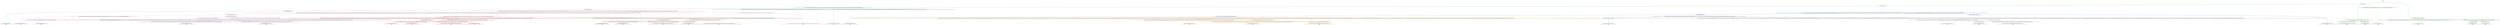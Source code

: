 digraph T {
	{
		rank=same
		78 [penwidth=3,colorscheme=set19,color=3,label="481;482;483;484;485;486;487;488;489;490_P\nP\n20% 19%"]
		75 [penwidth=3,colorscheme=set19,color=3,label="221;222;223;224;225;226;227;228;229;230;271;272;273;274;275;276;277;278;279;280_P\nP\n24% 0%"]
		73 [penwidth=3,colorscheme=set19,color=3,label="331;332;333;334;335;336;337;338;339;340_P\nP\n57% 0%"]
		71 [penwidth=3,colorscheme=set19,color=3,label="211;212;213;214;215;216;217;218;219;220_P\nP\n0% 29%"]
		68 [penwidth=3,colorscheme=set19,color=3,label="471;472;473;474;475;476;477;478;479;480_P\nP\n0% 12%"]
		65 [penwidth=3,colorscheme=set19,color=3,label="351;352;353;354;355;356;357;358;359;360_P\nP\n0% 11%"]
		63 [penwidth=3,colorscheme=set19,color=3,label="461;462;463;464;465;466;467;468;469;470_P\nP\n0% 28%"]
		62 [penwidth=3,colorscheme=set19,color=2,label="1141;1142;1143;1144;1145;1146;1147;1148;1149;1150_M1\nM1\n11%"]
		59 [penwidth=3,colorscheme=set19,color=2,label="1091;1092;1093;1094;1095;1096;1097;1098;1099;1100_M1\nM1\n38%"]
		56 [penwidth=3,colorscheme=set19,color=2,label="1511;1512;1513;1514;1515;1516;1517;1518;1519;1520_M1\nM1\n20%"]
		54 [penwidth=3,colorscheme=set19,color=2,label="1001;1002;1003;1004;1005;1006;1007;1008;1009;1010_M1\nM1\n32%"]
		52 [penwidth=3,colorscheme=set19,color=8,label="3882;3883;3884;3885;3886;3887;3888;3889;3890;3891_M2\nM2\n23%"]
		48 [penwidth=3,colorscheme=set19,color=8,label="3962;3963;3964;3965;3966;3967;3968;3969;3970;3971_M2\nM2\n24%"]
		46 [penwidth=3,colorscheme=set19,color=8,label="3942;3943;3944;3945;3946;3947;3948;3949;3950;3951_M2\nM2\n38%"]
		43 [penwidth=3,colorscheme=set19,color=8,label="1701;1702;1703;1704;1705;1706;1707;1708;1709;1710;1741;1742;1743;1744;1745;1746;1747;1748;1749;1750;1771;1772;1773;1774;1775;1776;1777;1778;1779;1780_M2\nM2\n15%"]
		41 [penwidth=3,colorscheme=set19,color=9,label="5212;5213;5214;5215;5216;5217;5218;5219;5220;5221_M3\nM3\n21%"]
		38 [penwidth=3,colorscheme=set19,color=9,label="4842;4843;4844;4845;4846;4847;4848;4849;4850;4851_M3\nM3\n60%"]
		36 [penwidth=3,colorscheme=set19,color=9,label="5402;5403;5404;5405;5406;5407;5408;5409;5410;5411;5462;5463;5464;5465;5466;5467;5468;5469;5470;5471_M3\nM3\n19%"]
		34 [penwidth=3,colorscheme=set19,color=7,label="5592;5593;5594;5595;5596;5597;5598;5599;5600;5601_M4\nM4\n13%"]
		32 [penwidth=3,colorscheme=set19,color=7,label="6092;6093;6094;6095;6096;6097;6098;6099;6100;6101_M4\nM4\n24%"]
		30 [penwidth=3,colorscheme=set19,color=7,label="5972;5973;5974;5975;5976;5977;5978;5979;5980;5981;6082;6083;6084;6085;6086;6087;6088;6089;6090;6091_M4\nM4\n15%"]
		28 [penwidth=3,colorscheme=set19,color=7,label="6062;6063;6064;6065;6066;6067;6068;6069;6070;6071_M4\nM4\n24%"]
		26 [penwidth=3,colorscheme=set19,color=7,label="5702;5703;5704;5705;5706;5707;5708;5709;5710;5711;5782;5783;5784;5785;5786;5787;5788;5789;5790;5791;5872;5873;5874;5875;5876;5877;5878;5879;5880;5881_M4\nM4\n23%"]
		24 [penwidth=3,colorscheme=set19,color=5,label="6282;6283;6284;6285;6286;6287;6288;6289;6290;6291_M5\nM5\n21%"]
		21 [penwidth=3,colorscheme=set19,color=5,label="6232;6233;6234;6235;6236;6237;6238;6239;6240;6241_M5\nM5\n40%"]
		19 [penwidth=3,colorscheme=set19,color=5,label="5612;5613;5614;5615;5616;5617;5618;5619;5620;5621;5802;5803;5804;5805;5806;5807;5808;5809;5810;5811_M5\nM5\n39%"]
		17 [penwidth=3,colorscheme=set19,color=4,label="6852;6853;6854;6855;6856;6857;6858;6859;6860;6861_M6\nM6\n31%"]
		15 [penwidth=3,colorscheme=set19,color=4,label="6632;6633;6634;6635;6636;6637;6638;6639;6640;6641_M6\nM6\n69%"]
		12 [penwidth=3,colorscheme=set19,color=1,label="6562;6563;6564;6565;6566;6567;6568;6569;6570;6571_M7\nM7\n27%"]
		10 [penwidth=3,colorscheme=set19,color=1,label="6502;6503;6504;6505;6506;6507;6508;6509;6510;6511;6552;6553;6554;6555;6556;6557;6558;6559;6560;6561_M7\nM7\n58%"]
		8 [penwidth=3,colorscheme=set19,color=1,label="6842;6843;6844;6845;6846;6847;6848;6849;6850;6851_M7\nM7\n15%"]
	}
	87 [penwidth=3,colorscheme=set19,color=3,label="GL"]
	86 [penwidth=3,colorscheme=set19,color=3,label="0"]
	85 [penwidth=3,colorscheme=set19,color=3,label="1;2;3;4;5;6;7;8;9;10"]
	84 [penwidth=3,colorscheme=set19,color=3,label="11;12;13;14;15;16;17;18;19;20"]
	83 [penwidth=3,colorscheme=set19,color=3,label="31;32;33;34;35;36;37;38;39;40;81;82;83;84;85;86;87;88;89;90;131;132;133;134;135;136;137;138;139;140;161;162;163;164;165;166;167;168;169;170;191;192;193;194;195;196;197;198;199;200;291;292;293;294;295;296;297;298;299;300;341;342;343;344;345;346;347;348;349;350;381;382;383;384;385;386;387;388;389;390"]
	82 [penwidth=3,colorscheme=set19,color=3,label="411;412;413;414;415;416;417;418;419;420"]
	81 [penwidth=3,colorscheme=set19,color=8,label="1581;1582;1583;1584;1585;1586;1587;1588;1589;1590;1631;1632;1633;1634;1635;1636;1637;1638;1639;1640;1801;1802;1803;1804;1805;1806;1807;1808;1809;1810;1871;1872;1873;1874;1875;1876;1877;1878;1879;1880;1941;1942;1943;1944;1945;1946;1947;1948;1949;1950;1981;1982;1983;1984;1985;1986;1987;1988;1989;1990;2051;2052;2053;2054;2055;2056;2057;2058;2059;2060;2071;2072;2073;2074;2075;2076;2077;2078;2079;2080;2101;2102;2103;2104;2105;2106;2107;2108;2109;2110;2151;2152;2153;2154;2155;2156;2157;2158;2159;2160;2211;2212;2213;2214;2215;2216;2217;2218;2219;2220;2241;2242;2243;2244;2245;2246;2247;2248;2249;2250;2271;2272;2273;2274;2275;2276;2277;2278;2279;2280;2331;2332;2333;2334;2335;2336;2337;2338;2339;2340;2391;2392;2393;2394;2395;2396;2397;2398;2399;2400;2431;2432;2433;2434;2435;2436;2437;2438;2439;2440;2471;2472;2473;2474;2475;2476;2477;2478;2479;2480;2541;2542;2543;2544;2545;2546;2547;2548;2549;2550;2571;2572;2573;2574;2575;2576;2577;2578;2579;2580;2631;2632;2633;2634;2635;2636;2637;2638;2639;2640;2681;2682;2683;2684;2685;2686;2687;2688;2689;2690;2741;2742;2743;2744;2745;2746;2747;2748;2749;2750;2821;2822;2823;2824;2825;2826;2827;2828;2829;2830;2851;2852;2853;2854;2855;2856;2857;2858;2859;2860;2881;2882;2883;2884;2885;2886;2887;2888;2889;2890;2941;2942;2943;2944;2945;2946;2947;2948;2949;2950;3021;3022;3023;3024;3025;3026;3027;3028;3029;3030;3051;3052;3053;3054;3055;3056;3057;3058;3059;3060;3081;3082;3083;3084;3085;3086;3087;3088;3089;3090;3141;3142;3143;3144;3145;3146;3147;3148;3149;3150;3221;3222;3223;3224;3225;3226;3227;3228;3229;3230;3271;3272;3273;3274;3275;3276;3277;3278;3279;3280;3321;3322;3323;3324;3325;3326;3327;3328;3329;3330;3371;3372;3373;3374;3375;3376;3377;3378;3379;3380;3381"]
	80 [penwidth=3,colorscheme=set19,color=8,label="3402;3403;3404;3405;3406;3407;3408;3409;3410;3411"]
	79 [penwidth=3,colorscheme=set19,color=3,label="481;482;483;484;485;486;487;488;489;490"]
	77 [penwidth=3,colorscheme=set19,color=3,label="21;22;23;24;25;26;27;28;29;30;111;112;113;114;115;116;117;118;119;120;151;152;153;154;155;156;157;158;159;160"]
	76 [penwidth=3,colorscheme=set19,color=3,label="221;222;223;224;225;226;227;228;229;230;271;272;273;274;275;276;277;278;279;280"]
	74 [penwidth=3,colorscheme=set19,color=3,label="331;332;333;334;335;336;337;338;339;340"]
	72 [penwidth=3,colorscheme=set19,color=3,label="51;52;53;54;55;56;57;58;59;60;101;102;103;104;105;106;107;108;109;110;171;172;173;174;175;176;177;178;179;180;211;212;213;214;215;216;217;218;219;220"]
	70 [penwidth=3,colorscheme=set19,color=3,label="41;42;43;44;45;46;47;48;49;50;61;62;63;64;65;66;67;68;69;70"]
	69 [penwidth=3,colorscheme=set19,color=3,label="91;92;93;94;95;96;97;98;99;100;141;142;143;144;145;146;147;148;149;150;251;252;253;254;255;256;257;258;259;260;321;322;323;324;325;326;327;328;329;330;361;362;363;364;365;366;367;368;369;370;391;392;393;394;395;396;397;398;399;400;421;422;423;424;425;426;427;428;429;430;471;472;473;474;475;476;477;478;479;480"]
	67 [penwidth=3,colorscheme=set19,color=3,label="201;202;203;204;205;206;207;208;209;210;241;242;243;244;245;246;247;248;249;250;261;262;263;264;265;266;267;268;269;270;301;302;303;304;305;306;307;308;309;310"]
	66 [penwidth=3,colorscheme=set19,color=3,label="351;352;353;354;355;356;357;358;359;360"]
	64 [penwidth=3,colorscheme=set19,color=3,label="461;462;463;464;465;466;467;468;469;470"]
	61 [penwidth=3,colorscheme=set19,color=2,label="971;972;973;974;975;976;977;978;979;980"]
	60 [penwidth=3,colorscheme=set19,color=2,label="1011;1012;1013;1014;1015;1016;1017;1018;1019;1020;1091;1092;1093;1094;1095;1096;1097;1098;1099;1100"]
	58 [penwidth=3,colorscheme=set19,color=2,label="1031;1032;1033;1034;1035;1036;1037;1038;1039;1040;1051;1052;1053;1054;1055;1056;1057;1058;1059;1060;1081;1082;1083;1084;1085;1086;1087;1088;1089;1090;1171;1172;1173;1174;1175;1176;1177;1178;1179;1180;1221;1222;1223;1224;1225;1226;1227;1228;1229;1230;1291;1292;1293;1294;1295;1296;1297;1298;1299;1300;1351;1352;1353;1354;1355;1356;1357;1358;1359;1360"]
	57 [penwidth=3,colorscheme=set19,color=2,label="1511;1512;1513;1514;1515;1516;1517;1518;1519;1520"]
	55 [penwidth=3,colorscheme=set19,color=2,label="1001;1002;1003;1004;1005;1006;1007;1008;1009;1010"]
	53 [penwidth=3,colorscheme=set19,color=8,label="3492;3493;3494;3495;3496;3497;3498;3499;3500;3501;3592;3593;3594;3595;3596;3597;3598;3599;3600;3601;3662;3663;3664;3665;3666;3667;3668;3669;3670;3671;3742;3743;3744;3745;3746;3747;3748;3749;3750;3751;3882;3883;3884;3885;3886;3887;3888;3889;3890;3891"]
	51 [penwidth=3,colorscheme=set19,color=8,label="3542;3543;3544;3545;3546;3547;3548;3549;3550;3551"]
	50 [penwidth=3,colorscheme=set19,color=8,label="3582;3583;3584;3585;3586;3587;3588;3589;3590;3591;3652;3653;3654;3655;3656;3657;3658;3659;3660;3661"]
	49 [penwidth=3,colorscheme=set19,color=8,label="3722;3723;3724;3725;3726;3727;3728;3729;3730;3731;3802;3803;3804;3805;3806;3807;3808;3809;3810;3811;3962;3963;3964;3965;3966;3967;3968;3969;3970;3971"]
	47 [penwidth=3,colorscheme=set19,color=8,label="3642;3643;3644;3645;3646;3647;3648;3649;3650;3651;3712;3713;3714;3715;3716;3717;3718;3719;3720;3721;3792;3793;3794;3795;3796;3797;3798;3799;3800;3801;3842;3843;3844;3845;3846;3847;3848;3849;3850;3851;3942;3943;3944;3945;3946;3947;3948;3949;3950;3951"]
	45 [penwidth=3,colorscheme=set19,color=8,label="3442;3443;3444;3445;3446;3447;3448;3449;3450;3451;3482;3483;3484;3485;3486;3487;3488;3489;3490;3491;3532;3533;3534;3535;3536;3537;3538;3539;3540;3541;3572;3573;3574;3575;3576;3577;3578;3579;3580;3581;3632;3633;3634;3635;3636;3637;3638;3639;3640;3641"]
	44 [penwidth=3,colorscheme=set19,color=8,label="1701;1702;1703;1704;1705;1706;1707;1708;1709;1710;1741;1742;1743;1744;1745;1746;1747;1748;1749;1750;1771;1772;1773;1774;1775;1776;1777;1778;1779;1780"]
	42 [penwidth=3,colorscheme=set19,color=9,label="4722;4723;4724;4725;4726;4727;4728;4729;4730;4731;4782;4783;4784;4785;4786;4787;4788;4789;4790;4791;4852;4853;4854;4855;4856;4857;4858;4859;4860;4861;4922;4923;4924;4925;4926;4927;4928;4929;4930;4931;5052;5053;5054;5055;5056;5057;5058;5059;5060;5061;5212;5213;5214;5215;5216;5217;5218;5219;5220;5221"]
	40 [penwidth=3,colorscheme=set19,color=9,label="4772;4773;4774;4775;4776;4777;4778;4779;4780;4781"]
	39 [penwidth=3,colorscheme=set19,color=9,label="4842;4843;4844;4845;4846;4847;4848;4849;4850;4851"]
	37 [penwidth=3,colorscheme=set19,color=9,label="5032;5033;5034;5035;5036;5037;5038;5039;5040;5041;5282;5283;5284;5285;5286;5287;5288;5289;5290;5291;5402;5403;5404;5405;5406;5407;5408;5409;5410;5411;5462;5463;5464;5465;5466;5467;5468;5469;5470;5471"]
	35 [penwidth=3,colorscheme=set19,color=7,label="5592;5593;5594;5595;5596;5597;5598;5599;5600;5601"]
	33 [penwidth=3,colorscheme=set19,color=7,label="5712;5713;5714;5715;5716;5717;5718;5719;5720;5721;5892;5893;5894;5895;5896;5897;5898;5899;5900;5901;6092;6093;6094;6095;6096;6097;6098;6099;6100;6101"]
	31 [penwidth=3,colorscheme=set19,color=7,label="5882;5883;5884;5885;5886;5887;5888;5889;5890;5891;5972;5973;5974;5975;5976;5977;5978;5979;5980;5981;6082;6083;6084;6085;6086;6087;6088;6089;6090;6091"]
	29 [penwidth=3,colorscheme=set19,color=7,label="6062;6063;6064;6065;6066;6067;6068;6069;6070;6071"]
	27 [penwidth=3,colorscheme=set19,color=7,label="5702;5703;5704;5705;5706;5707;5708;5709;5710;5711;5782;5783;5784;5785;5786;5787;5788;5789;5790;5791;5872;5873;5874;5875;5876;5877;5878;5879;5880;5881"]
	25 [penwidth=3,colorscheme=set19,color=5,label="5252;5253;5254;5255;5256;5257;5258;5259;5260;5261;5362;5363;5364;5365;5366;5367;5368;5369;5370;5371;5542;5543;5544;5545;5546;5547;5548;5549;5550;5551;5632;5633;5634;5635;5636;5637;5638;5639;5640;5641;5832;5833;5834;5835;5836;5837;5838;5839;5840;5841;5942;5943;5944;5945;5946;5947;5948;5949;5950;5951;6022;6023;6024;6025;6026;6027;6028;6029;6030;6031;6122;6123;6124;6125;6126;6127;6128;6129;6130;6131;6282;6283;6284;6285;6286;6287;6288;6289;6290;6291"]
	23 [penwidth=3,colorscheme=set19,color=5,label="5352;5353;5354;5355;5356;5357;5358;5359;5360;5361;5442;5443;5444;5445;5446;5447;5448;5449;5450;5451"]
	22 [penwidth=3,colorscheme=set19,color=5,label="5532;5533;5534;5535;5536;5537;5538;5539;5540;5541;5622;5623;5624;5625;5626;5627;5628;5629;5630;5631;5732;5733;5734;5735;5736;5737;5738;5739;5740;5741;5822;5823;5824;5825;5826;5827;5828;5829;5830;5831;5922;5923;5924;5925;5926;5927;5928;5929;5930;5931;6002;6003;6004;6005;6006;6007;6008;6009;6010;6011;6102;6103;6104;6105;6106;6107;6108;6109;6110;6111;6232;6233;6234;6235;6236;6237;6238;6239;6240;6241"]
	20 [penwidth=3,colorscheme=set19,color=5,label="5612;5613;5614;5615;5616;5617;5618;5619;5620;5621;5802;5803;5804;5805;5806;5807;5808;5809;5810;5811"]
	18 [penwidth=3,colorscheme=set19,color=4,label="6292;6293;6294;6295;6296;6297;6298;6299;6300;6301;6422;6423;6424;6425;6426;6427;6428;6429;6430;6431;6482;6483;6484;6485;6486;6487;6488;6489;6490;6491;6542;6543;6544;6545;6546;6547;6548;6549;6550;6551;6612;6613;6614;6615;6616;6617;6618;6619;6620;6621;6832;6833;6834;6835;6836;6837;6838;6839;6840;6841;6852;6853;6854;6855;6856;6857;6858;6859;6860;6861"]
	16 [penwidth=3,colorscheme=set19,color=4,label="6352;6353;6354;6355;6356;6357;6358;6359;6360;6361;6412;6413;6414;6415;6416;6417;6418;6419;6420;6421;6532;6533;6534;6535;6536;6537;6538;6539;6540;6541;6592;6593;6594;6595;6596;6597;6598;6599;6600;6601;6632;6633;6634;6635;6636;6637;6638;6639;6640;6641"]
	14 [penwidth=3,colorscheme=set19,color=1,label="6242;6243;6244;6245;6246;6247;6248;6249;6250;6251"]
	13 [penwidth=3,colorscheme=set19,color=1,label="6312;6313;6314;6315;6316;6317;6318;6319;6320;6321;6512;6513;6514;6515;6516;6517;6518;6519;6520;6521;6562;6563;6564;6565;6566;6567;6568;6569;6570;6571"]
	11 [penwidth=3,colorscheme=set19,color=1,label="6442;6443;6444;6445;6446;6447;6448;6449;6450;6451;6502;6503;6504;6505;6506;6507;6508;6509;6510;6511;6552;6553;6554;6555;6556;6557;6558;6559;6560;6561"]
	9 [penwidth=3,colorscheme=set19,color=1,label="6302;6303;6304;6305;6306;6307;6308;6309;6310;6311;6432;6433;6434;6435;6436;6437;6438;6439;6440;6441;6722;6723;6724;6725;6726;6727;6728;6729;6730;6731;6842;6843;6844;6845;6846;6847;6848;6849;6850;6851"]
	7 [penwidth=3,colorscheme=set19,color=1,label="3832;3833;3834;3835;3836;3837;3838;3839;3840;3841;3872;3873;3874;3875;3876;3877;3878;3879;3880;3881;3922;3923;3924;3925;3926;3927;3928;3929;3930;3931;4032;4033;4034;4035;4036;4037;4038;4039;4040;4041;4142;4143;4144;4145;4146;4147;4148;4149;4150;4151;4232;4233;4234;4235;4236;4237;4238;4239;4240;4241;4262;4263;4264;4265;4266;4267;4268;4269;4270;4271;4292;4293;4294;4295;4296;4297;4298;4299;4300;4301;4442;4443;4444;4445;4446;4447;4448;4449;4450;4451;4652;4653;4654;4655;4656;4657;4658;4659;4660;4661;4702;4703;4704;4705;4706;4707;4708;4709;4710;4711;4752;4753;4754;4755;4756;4757;4758;4759;4760;4761;4892;4893;4894;4895;4896;4897;4898;4899;4900;4901;4952;4953;4954;4955;4956;4957;4958;4959;4960;4961;5142;5143;5144;5145;5146;5147;5148;5149;5150;5151;5272;5273;5274;5275;5276;5277;5278;5279;5280;5281;5392;5393;5394;5395;5396;5397;5398;5399;5400;5401;5452;5453;5454;5455;5456;5457;5458;5459;5460;5461;5552;5553;5554;5555;5556;5557;5558;5559;5560;5561;5762;5763;5764;5765;5766;5767;5768;5769;5770;5771;6192;6193;6194;6195;6196;6197;6198;6199;6200;6201"]
	6 [penwidth=3,colorscheme=set19,color=4,label="3952;3953;3954;3955;3956;3957;3958;3959;3960;3961;4082;4083;4084;4085;4086;4087;4088;4089;4090;4091;4172;4173;4174;4175;4176;4177;4178;4179;4180;4181;4242;4243;4244;4245;4246;4247;4248;4249;4250;4251;4372;4373;4374;4375;4376;4377;4378;4379;4380;4381;4452;4453;4454;4455;4456;4457;4458;4459;4460;4461;4532;4533;4534;4535;4536;4537;4538;4539;4540;4541;4572;4573;4574;4575;4576;4577;4578;4579;4580;4581;4592;4593;4594;4595;4596;4597;4598;4599;4600;4601;4672;4673;4674;4675;4676;4677;4678;4679;4680;4681;4682;4683;4684;4685;4686;4687;4688;4689;4690;4691;4712;4713;4714;4715;4716;4717;4718;4719;4720;4721;4762;4763;4764;4765;4766;4767;4768;4769;4770;4771;4832;4833;4834;4835;4836;4837;4838;4839;4840;4841;4912;4913;4914;4915;4916;4917;4918;4919;4920;4921;4972;4973;4974;4975;4976;4977;4978;4979;4980;4981;5132;5133;5134;5135;5136;5137;5138;5139;5140;5141;5172;5173;5174;5175;5176;5177;5178;5179;5180;5181;5372;5373;5374;5375;5376;5377;5378;5379;5380;5381;5642;5643;5644;5645;5646;5647;5648;5649;5650;5651;5742;5743;5744;5745;5746;5747;5748;5749;5750;5751;5842;5843;5844;5845;5846;5847;5848;5849;5850;5851;5952;5953;5954;5955;5956;5957;5958;5959;5960;5961;6032;6033;6034;6035;6036;6037;6038;6039;6040;6041;6132;6133;6134;6135;6136;6137;6138;6139;6140;6141"]
	5 [penwidth=3,colorscheme=set19,color=7,label="3702;3703;3704;3705;3706;3707;3708;3709;3710;3711;3782;3783;3784;3785;3786;3787;3788;3789;3790;3791;3932;3933;3934;3935;3936;3937;3938;3939;3940;3941;3992;3993;3994;3995;3996;3997;3998;3999;4000;4001;4042;4043;4044;4045;4046;4047;4048;4049;4050;4051;4152;4153;4154;4155;4156;4157;4158;4159;4160;4161;4272;4273;4274;4275;4276;4277;4278;4279;4280;4281;4342;4343;4344;4345;4346;4347;4348;4349;4350;4351;4562;4563;4564;4565;4566;4567;4568;4569;4570;4571;4612;4613;4614;4615;4616;4617;4618;4619;4620;4621;4662;4663;4664;4665;4666;4667;4668;4669;4670;4671;4902;4903;4904;4905;4906;4907;4908;4909;4910;4911;4962;4963;4964;4965;4966;4967;4968;4969;4970;4971;5012;5013;5014;5015;5016;5017;5018;5019;5020;5021;5082;5083;5084;5085;5086;5087;5088;5089;5090;5091;5162;5163;5164;5165;5166;5167;5168;5169;5170;5171;5232;5233;5234;5235;5236;5237;5238;5239;5240;5241;5432;5433;5434;5435;5436;5437;5438;5439;5440;5441"]
	4 [penwidth=3,colorscheme=set19,color=5,label="1181;1182;1183;1184;1185;1186;1187;1188;1189;1190;1301;1302;1303;1304;1305;1306;1307;1308;1309;1310;1361;1362;1363;1364;1365;1366;1367;1368;1369;1370;1421;1422;1423;1424;1425;1426;1427;1428;1429;1430;1451;1452;1453;1454;1455;1456;1457;1458;1459;1460;1621;1622;1623;1624;1625;1626;1627;1628;1629;1630;1831;1832;1833;1834;1835;1836;1837;1838;1839;1840;1931;1932;1933;1934;1935;1936;1937;1938;1939;1940;1971;1972;1973;1974;1975;1976;1977;1978;1979;1980;2021;2022;2023;2024;2025;2026;2027;2028;2029;2030;2041;2042;2043;2044;2045;2046;2047;2048;2049;2050;2121;2122;2123;2124;2125;2126;2127;2128;2129;2130;2161;2162;2163;2164;2165;2166;2167;2168;2169;2170;2201;2202;2203;2204;2205;2206;2207;2208;2209;2210;2231;2232;2233;2234;2235;2236;2237;2238;2239;2240;2291;2292;2293;2294;2295;2296;2297;2298;2299;2300;2321;2322;2323;2324;2325;2326;2327;2328;2329;2330;2381;2382;2383;2384;2385;2386;2387;2388;2389;2390;2491;2492;2493;2494;2495;2496;2497;2498;2499;2500;2531;2532;2533;2534;2535;2536;2537;2538;2539;2540;2561;2562;2563;2564;2565;2566;2567;2568;2569;2570;2601;2602;2603;2604;2605;2606;2607;2608;2609;2610;2671;2672;2673;2674;2675;2676;2677;2678;2679;2680;2811;2812;2813;2814;2815;2816;2817;2818;2819;2820;2931;2932;2933;2934;2935;2936;2937;2938;2939;2940;2961;2962;2963;2964;2965;2966;2967;2968;2969;2970;2981;2982;2983;2984;2985;2986;2987;2988;2989;2990;3001;3002;3003;3004;3005;3006;3007;3008;3009;3010;3041;3042;3043;3044;3045;3046;3047;3048;3049;3050;3061;3062;3063;3064;3065;3066;3067;3068;3069;3070;3161;3162;3163;3164;3165;3166;3167;3168;3169;3170;3241;3242;3243;3244;3245;3246;3247;3248;3249;3250;3261;3262;3263;3264;3265;3266;3267;3268;3269;3270;3291;3292;3293;3294;3295;3296;3297;3298;3299;3300;3301;3302;3303;3304;3305;3306;3307;3308;3309;3310;3361;3362;3363;3364;3365;3366;3367;3368;3369;3370;3392;3393;3394;3395;3396;3397;3398;3399;3400;3401;3512;3513;3514;3515;3516;3517;3518;3519;3520;3521;3562;3563;3564;3565;3566;3567;3568;3569;3570;3571;3622;3623;3624;3625;3626;3627;3628;3629;3630;3631;3692;3693;3694;3695;3696;3697;3698;3699;3700;3701;3772;3773;3774;3775;3776;3777;3778;3779;3780;3781;3902;3903;3904;3905;3906;3907;3908;3909;3910;3911;4062;4063;4064;4065;4066;4067;4068;4069;4070;4071;4122;4123;4124;4125;4126;4127;4128;4129;4130;4131;4162;4163;4164;4165;4166;4167;4168;4169;4170;4171;4192;4193;4194;4195;4196;4197;4198;4199;4200;4201;4322;4323;4324;4325;4326;4327;4328;4329;4330;4331;4402;4403;4404;4405;4406;4407;4408;4409;4410;4411;4432;4433;4434;4435;4436;4437;4438;4439;4440;4441;4522;4523;4524;4525;4526;4527;4528;4529;4530;4531;4742;4743;4744;4745;4746;4747;4748;4749;4750;4751;4812;4813;4814;4815;4816;4817;4818;4819;4820;4821;4872;4873;4874;4875;4876;4877;4878;4879;4880;4881;4942;4943;4944;4945;4946;4947;4948;4949;4950;4951;5072;5073;5074;5075;5076;5077;5078;5079;5080;5081;5112;5113;5114;5115;5116;5117;5118;5119;5120;5121"]
	3 [penwidth=3,colorscheme=set19,color=9,label="1411;1412;1413;1414;1415;1416;1417;1418;1419;1420;1561;1562;1563;1564;1565;1566;1567;1568;1569;1570;1611;1612;1613;1614;1615;1616;1617;1618;1619;1620;1681;1682;1683;1684;1685;1686;1687;1688;1689;1690;1721;1722;1723;1724;1725;1726;1727;1728;1729;1730;1791;1792;1793;1794;1795;1796;1797;1798;1799;1800;1861;1862;1863;1864;1865;1866;1867;1868;1869;1870;1921;1922;1923;1924;1925;1926;1927;1928;1929;1930;1961;1962;1963;1964;1965;1966;1967;1968;1969;1970;2011;2012;2013;2014;2015;2016;2017;2018;2019;2020;2031;2032;2033;2034;2035;2036;2037;2038;2039;2040;2091;2092;2093;2094;2095;2096;2097;2098;2099;2100;2111;2112;2113;2114;2115;2116;2117;2118;2119;2120;2191;2192;2193;2194;2195;2196;2197;2198;2199;2200;2221;2222;2223;2224;2225;2226;2227;2228;2229;2230;2261;2262;2263;2264;2265;2266;2267;2268;2269;2270;2311;2312;2313;2314;2315;2316;2317;2318;2319;2320;2361;2362;2363;2364;2365;2366;2367;2368;2369;2370;2421;2422;2423;2424;2425;2426;2427;2428;2429;2430;2521;2522;2523;2524;2525;2526;2527;2528;2529;2530;2591;2592;2593;2594;2595;2596;2597;2598;2599;2600;2621;2622;2623;2624;2625;2626;2627;2628;2629;2630;2711;2712;2713;2714;2715;2716;2717;2718;2719;2720;2731;2732;2733;2734;2735;2736;2737;2738;2739;2740;2751;2752;2753;2754;2755;2756;2757;2758;2759;2760;2771;2772;2773;2774;2775;2776;2777;2778;2779;2780;2801;2802;2803;2804;2805;2806;2807;2808;2809;2810;2901;2902;2903;2904;2905;2906;2907;2908;2909;2910;2921;2922;2923;2924;2925;2926;2927;2928;2929;2930;2991;2992;2993;2994;2995;2996;2997;2998;2999;3000;3131;3132;3133;3134;3135;3136;3137;3138;3139;3140;3201;3202;3203;3204;3205;3206;3207;3208;3209;3210;3231;3232;3233;3234;3235;3236;3237;3238;3239;3240;3281;3282;3283;3284;3285;3286;3287;3288;3289;3290;3351;3352;3353;3354;3355;3356;3357;3358;3359;3360;3382;3383;3384;3385;3386;3387;3388;3389;3390;3391;3422;3423;3424;3425;3426;3427;3428;3429;3430;3431;3462;3463;3464;3465;3466;3467;3468;3469;3470;3471;3502;3503;3504;3505;3506;3507;3508;3509;3510;3511;3552;3553;3554;3555;3556;3557;3558;3559;3560;3561;3612;3613;3614;3615;3616;3617;3618;3619;3620;3621;3682;3683;3684;3685;3686;3687;3688;3689;3690;3691;3762;3763;3764;3765;3766;3767;3768;3769;3770;3771;3862;3863;3864;3865;3866;3867;3868;3869;3870;3871;3892;3893;3894;3895;3896;3897;3898;3899;3900;3901;4012;4013;4014;4015;4016;4017;4018;4019;4020;4021;4112;4113;4114;4115;4116;4117;4118;4119;4120;4121;4222;4223;4224;4225;4226;4227;4228;4229;4230;4231;4282;4283;4284;4285;4286;4287;4288;4289;4290;4291;4312;4313;4314;4315;4316;4317;4318;4319;4320;4321;4472;4473;4474;4475;4476;4477;4478;4479;4480;4481;4502;4503;4504;4505;4506;4507;4508;4509;4510;4511;4582;4583;4584;4585;4586;4587;4588;4589;4590;4591;4622;4623;4624;4625;4626;4627;4628;4629;4630;4631"]
	2 [penwidth=3,colorscheme=set19,color=8,label="451;452;453;454;455;456;457;458;459;460;501;502;503;504;505;506;507;508;509;510;521;522;523;524;525;526;527;528;529;530;531;532;533;534;535;536;537;538;539;540;571;572;573;574;575;576;577;578;579;580;601;602;603;604;605;606;607;608;609;610;611;612;613;614;615;616;617;618;619;620;631;632;633;634;635;636;637;638;639;640;661;662;663;664;665;666;667;668;669;670;721;722;723;724;725;726;727;728;729;730;731;732;733;734;735;736;737;738;739;740;751;752;753;754;755;756;757;758;759;760;761;762;763;764;765;766;767;768;769;770;781;782;783;784;785;786;787;788;789;790;791;792;793;794;795;796;797;798;799;800;811;812;813;814;815;816;817;818;819;820;831;832;833;834;835;836;837;838;839;840;901;902;903;904;905;906;907;908;909;910;991;992;993;994;995;996;997;998;999;1000;1261;1262;1263;1264;1265;1266;1267;1268;1269;1270;1481;1482;1483;1484;1485;1486;1487;1488;1489;1490;1531;1532;1533;1534;1535;1536;1537;1538;1539;1540"]
	1 [penwidth=3,colorscheme=set19,color=2,label="431;432;433;434;435;436;437;438;439;440;441;442;443;444;445;446;447;448;449;450;491;492;493;494;495;496;497;498;499;500;511;512;513;514;515;516;517;518;519;520;541;542;543;544;545;546;547;548;549;550;561;562;563;564;565;566;567;568;569;570;591;592;593;594;595;596;597;598;599;600;621;622;623;624;625;626;627;628;629;630;651;652;653;654;655;656;657;658;659;660;681;682;683;684;685;686;687;688;689;690;741;742;743;744;745;746;747;748;749;750;771;772;773;774;775;776;777;778;779;780;801;802;803;804;805;806;807;808;809;810;821;822;823;824;825;826;827;828;829;830;851;852;853;854;855;856;857;858;859;860;881;882;883;884;885;886;887;888;889;890;891;892;893;894;895;896;897;898;899;900;931;932;933;934;935;936;937;938;939;940;941;942;943;944;945;946;947;948;949;950;961;962;963;964;965;966;967;968;969;970;981;982;983;984;985;986;987;988;989;990;1071;1072;1073;1074;1075;1076;1077;1078;1079;1080;1141;1142;1143;1144;1145;1146;1147;1148;1149;1150"]
	0 [penwidth=3,colorscheme=set19,color=2,label="71;72;73;74;75;76;77;78;79;80;121;122;123;124;125;126;127;128;129;130;181;182;183;184;185;186;187;188;189;190;231;232;233;234;235;236;237;238;239;240;281;282;283;284;285;286;287;288;289;290;311;312;313;314;315;316;317;318;319;320;371;372;373;374;375;376;377;378;379;380;401;402;403;404;405;406;407;408;409;410;551;552;553;554;555;556;557;558;559;560;581;582;583;584;585;586;587;588;589;590;641;642;643;644;645;646;647;648;649;650;671;672;673;674;675;676;677;678;679;680;691;692;693;694;695;696;697;698;699;700;701;702;703;704;705;706;707;708;709;710;711;712;713;714;715;716;717;718;719;720;841;842;843;844;845;846;847;848;849;850;861;862;863;864;865;866;867;868;869;870;871;872;873;874;875;876;877;878;879;880;911;912;913;914;915;916;917;918;919;920;921;922;923;924;925;926;927;928;929;930;951;952;953;954;955;956;957;958;959;960"]
	87 -> 86 [penwidth=3,colorscheme=set19,color=3]
	86 -> 85 [penwidth=3,colorscheme=set19,color=3]
	86 -> 70 [penwidth=3,colorscheme=set19,color=3]
	85 -> 84 [penwidth=3,colorscheme=set19,color=3]
	85 -> 77 [penwidth=3,colorscheme=set19,color=3]
	85 -> 72 [penwidth=3,colorscheme=set19,color=3]
	84 -> 83 [penwidth=3,colorscheme=set19,color=3]
	84 -> 0 [penwidth=3,colorscheme=set19,color="3;0.5:2"]
	83 -> 82 [penwidth=3,colorscheme=set19,color=3]
	83 -> 1 [penwidth=3,colorscheme=set19,color="3;0.5:2"]
	82 -> 79 [penwidth=3,colorscheme=set19,color=3]
	82 -> 2 [penwidth=3,colorscheme=set19,color="3;0.5:8"]
	81 -> 80 [penwidth=3,colorscheme=set19,color=8]
	81 -> 45 [penwidth=3,colorscheme=set19,color=8]
	80 -> 51 [penwidth=3,colorscheme=set19,color=8]
	80 -> 53 [penwidth=3,colorscheme=set19,color=8]
	79 -> 78 [penwidth=3,colorscheme=set19,color=3]
	77 -> 76 [penwidth=3,colorscheme=set19,color=3]
	77 -> 74 [penwidth=3,colorscheme=set19,color=3]
	76 -> 75 [penwidth=3,colorscheme=set19,color=3]
	74 -> 73 [penwidth=3,colorscheme=set19,color=3]
	72 -> 71 [penwidth=3,colorscheme=set19,color=3]
	70 -> 67 [penwidth=3,colorscheme=set19,color=3]
	70 -> 69 [penwidth=3,colorscheme=set19,color=3]
	69 -> 68 [penwidth=3,colorscheme=set19,color=3]
	67 -> 66 [penwidth=3,colorscheme=set19,color=3]
	67 -> 64 [penwidth=3,colorscheme=set19,color=3]
	66 -> 65 [penwidth=3,colorscheme=set19,color=3]
	64 -> 63 [penwidth=3,colorscheme=set19,color=3]
	61 -> 58 [penwidth=3,colorscheme=set19,color=2]
	61 -> 60 [penwidth=3,colorscheme=set19,color=2]
	60 -> 59 [penwidth=3,colorscheme=set19,color=2]
	60 -> 4 [penwidth=3,colorscheme=set19,color="2;0.5:5"]
	58 -> 57 [penwidth=3,colorscheme=set19,color=2]
	58 -> 3 [penwidth=3,colorscheme=set19,color="2;0.5:9"]
	57 -> 56 [penwidth=3,colorscheme=set19,color=2]
	55 -> 54 [penwidth=3,colorscheme=set19,color=2]
	53 -> 52 [penwidth=3,colorscheme=set19,color=8]
	51 -> 47 [penwidth=3,colorscheme=set19,color=8]
	51 -> 50 [penwidth=3,colorscheme=set19,color=8]
	50 -> 49 [penwidth=3,colorscheme=set19,color=8]
	50 -> 6 [penwidth=3,colorscheme=set19,color="8;0.5:4"]
	49 -> 48 [penwidth=3,colorscheme=set19,color=8]
	47 -> 46 [penwidth=3,colorscheme=set19,color=8]
	45 -> 7 [penwidth=3,colorscheme=set19,color="8;0.5:1"]
	45 -> 5 [penwidth=3,colorscheme=set19,color="8;0.5:7"]
	44 -> 43 [penwidth=3,colorscheme=set19,color=8]
	42 -> 41 [penwidth=3,colorscheme=set19,color=9]
	40 -> 39 [penwidth=3,colorscheme=set19,color=9]
	40 -> 37 [penwidth=3,colorscheme=set19,color=9]
	39 -> 38 [penwidth=3,colorscheme=set19,color=9]
	37 -> 36 [penwidth=3,colorscheme=set19,color=9]
	35 -> 34 [penwidth=3,colorscheme=set19,color=7]
	35 -> 29 [penwidth=3,colorscheme=set19,color=7]
	35 -> 31 [penwidth=3,colorscheme=set19,color=7]
	35 -> 33 [penwidth=3,colorscheme=set19,color=7]
	33 -> 32 [penwidth=3,colorscheme=set19,color=7]
	31 -> 30 [penwidth=3,colorscheme=set19,color=7]
	29 -> 28 [penwidth=3,colorscheme=set19,color=7]
	27 -> 26 [penwidth=3,colorscheme=set19,color=7]
	25 -> 24 [penwidth=3,colorscheme=set19,color=5]
	23 -> 20 [penwidth=3,colorscheme=set19,color=5]
	23 -> 22 [penwidth=3,colorscheme=set19,color=5]
	22 -> 21 [penwidth=3,colorscheme=set19,color=5]
	20 -> 19 [penwidth=3,colorscheme=set19,color=5]
	18 -> 17 [penwidth=3,colorscheme=set19,color=4]
	16 -> 15 [penwidth=3,colorscheme=set19,color=4]
	14 -> 11 [penwidth=3,colorscheme=set19,color=1]
	14 -> 13 [penwidth=3,colorscheme=set19,color=1]
	13 -> 12 [penwidth=3,colorscheme=set19,color=1]
	11 -> 10 [penwidth=3,colorscheme=set19,color=1]
	9 -> 8 [penwidth=3,colorscheme=set19,color=1]
	7 -> 14 [penwidth=3,colorscheme=set19,color=1]
	7 -> 9 [penwidth=3,colorscheme=set19,color=1]
	6 -> 18 [penwidth=3,colorscheme=set19,color=4]
	6 -> 16 [penwidth=3,colorscheme=set19,color=4]
	5 -> 35 [penwidth=3,colorscheme=set19,color=7]
	5 -> 27 [penwidth=3,colorscheme=set19,color=7]
	4 -> 25 [penwidth=3,colorscheme=set19,color=5]
	4 -> 23 [penwidth=3,colorscheme=set19,color=5]
	3 -> 42 [penwidth=3,colorscheme=set19,color=9]
	3 -> 40 [penwidth=3,colorscheme=set19,color=9]
	2 -> 81 [penwidth=3,colorscheme=set19,color=8]
	2 -> 44 [penwidth=3,colorscheme=set19,color=8]
	1 -> 62 [penwidth=3,colorscheme=set19,color=2]
	0 -> 61 [penwidth=3,colorscheme=set19,color=2]
	0 -> 55 [penwidth=3,colorscheme=set19,color=2]
}
